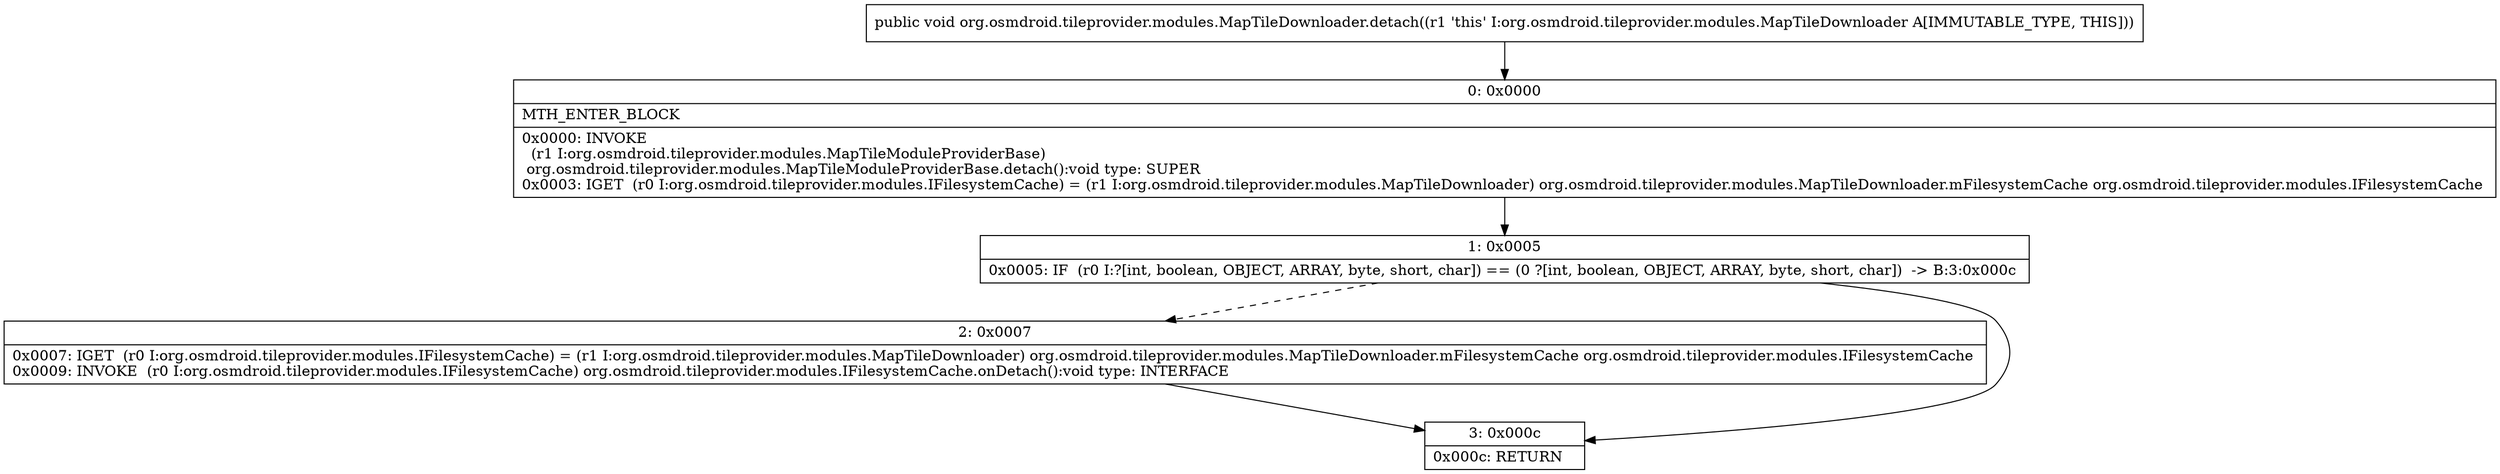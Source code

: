 digraph "CFG fororg.osmdroid.tileprovider.modules.MapTileDownloader.detach()V" {
Node_0 [shape=record,label="{0\:\ 0x0000|MTH_ENTER_BLOCK\l|0x0000: INVOKE  \l  (r1 I:org.osmdroid.tileprovider.modules.MapTileModuleProviderBase)\l org.osmdroid.tileprovider.modules.MapTileModuleProviderBase.detach():void type: SUPER \l0x0003: IGET  (r0 I:org.osmdroid.tileprovider.modules.IFilesystemCache) = (r1 I:org.osmdroid.tileprovider.modules.MapTileDownloader) org.osmdroid.tileprovider.modules.MapTileDownloader.mFilesystemCache org.osmdroid.tileprovider.modules.IFilesystemCache \l}"];
Node_1 [shape=record,label="{1\:\ 0x0005|0x0005: IF  (r0 I:?[int, boolean, OBJECT, ARRAY, byte, short, char]) == (0 ?[int, boolean, OBJECT, ARRAY, byte, short, char])  \-\> B:3:0x000c \l}"];
Node_2 [shape=record,label="{2\:\ 0x0007|0x0007: IGET  (r0 I:org.osmdroid.tileprovider.modules.IFilesystemCache) = (r1 I:org.osmdroid.tileprovider.modules.MapTileDownloader) org.osmdroid.tileprovider.modules.MapTileDownloader.mFilesystemCache org.osmdroid.tileprovider.modules.IFilesystemCache \l0x0009: INVOKE  (r0 I:org.osmdroid.tileprovider.modules.IFilesystemCache) org.osmdroid.tileprovider.modules.IFilesystemCache.onDetach():void type: INTERFACE \l}"];
Node_3 [shape=record,label="{3\:\ 0x000c|0x000c: RETURN   \l}"];
MethodNode[shape=record,label="{public void org.osmdroid.tileprovider.modules.MapTileDownloader.detach((r1 'this' I:org.osmdroid.tileprovider.modules.MapTileDownloader A[IMMUTABLE_TYPE, THIS])) }"];
MethodNode -> Node_0;
Node_0 -> Node_1;
Node_1 -> Node_2[style=dashed];
Node_1 -> Node_3;
Node_2 -> Node_3;
}


